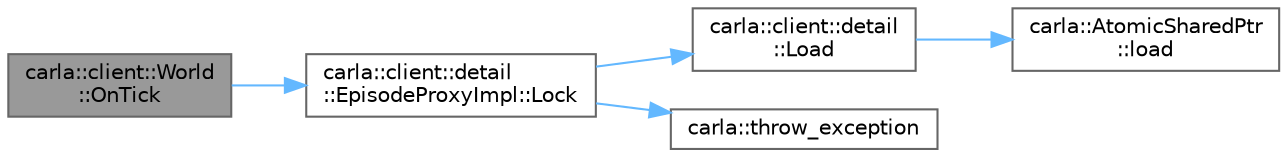 digraph "carla::client::World::OnTick"
{
 // INTERACTIVE_SVG=YES
 // LATEX_PDF_SIZE
  bgcolor="transparent";
  edge [fontname=Helvetica,fontsize=10,labelfontname=Helvetica,labelfontsize=10];
  node [fontname=Helvetica,fontsize=10,shape=box,height=0.2,width=0.4];
  rankdir="LR";
  Node1 [id="Node000001",label="carla::client::World\l::OnTick",height=0.2,width=0.4,color="gray40", fillcolor="grey60", style="filled", fontcolor="black",tooltip="Register a callback to be called every time a world tick is received."];
  Node1 -> Node2 [id="edge1_Node000001_Node000002",color="steelblue1",style="solid",tooltip=" "];
  Node2 [id="Node000002",label="carla::client::detail\l::EpisodeProxyImpl::Lock",height=0.2,width=0.4,color="grey40", fillcolor="white", style="filled",URL="$d1/dd3/classcarla_1_1client_1_1detail_1_1EpisodeProxyImpl.html#aaca857645fbeb6546b4a03a663bb65af",tooltip="Same as TryLock but never return nullptr."];
  Node2 -> Node3 [id="edge2_Node000002_Node000003",color="steelblue1",style="solid",tooltip=" "];
  Node3 [id="Node000003",label="carla::client::detail\l::Load",height=0.2,width=0.4,color="grey40", fillcolor="white", style="filled",URL="$d8/dcd/namespacecarla_1_1client_1_1detail.html#aa47f72a521d97fe3574a56e808b509d8",tooltip=" "];
  Node3 -> Node4 [id="edge3_Node000003_Node000004",color="steelblue1",style="solid",tooltip=" "];
  Node4 [id="Node000004",label="carla::AtomicSharedPtr\l::load",height=0.2,width=0.4,color="grey40", fillcolor="white", style="filled",URL="$d2/dcf/classcarla_1_1AtomicSharedPtr.html#a7bb0b8af178b36c923fedac384b3aad4",tooltip=" "];
  Node2 -> Node5 [id="edge4_Node000002_Node000005",color="steelblue1",style="solid",tooltip=" "];
  Node5 [id="Node000005",label="carla::throw_exception",height=0.2,width=0.4,color="grey40", fillcolor="white", style="filled",URL="$d9/d36/namespacecarla.html#a23602ab663165210a7757d6108f6b3cd",tooltip=" "];
}
